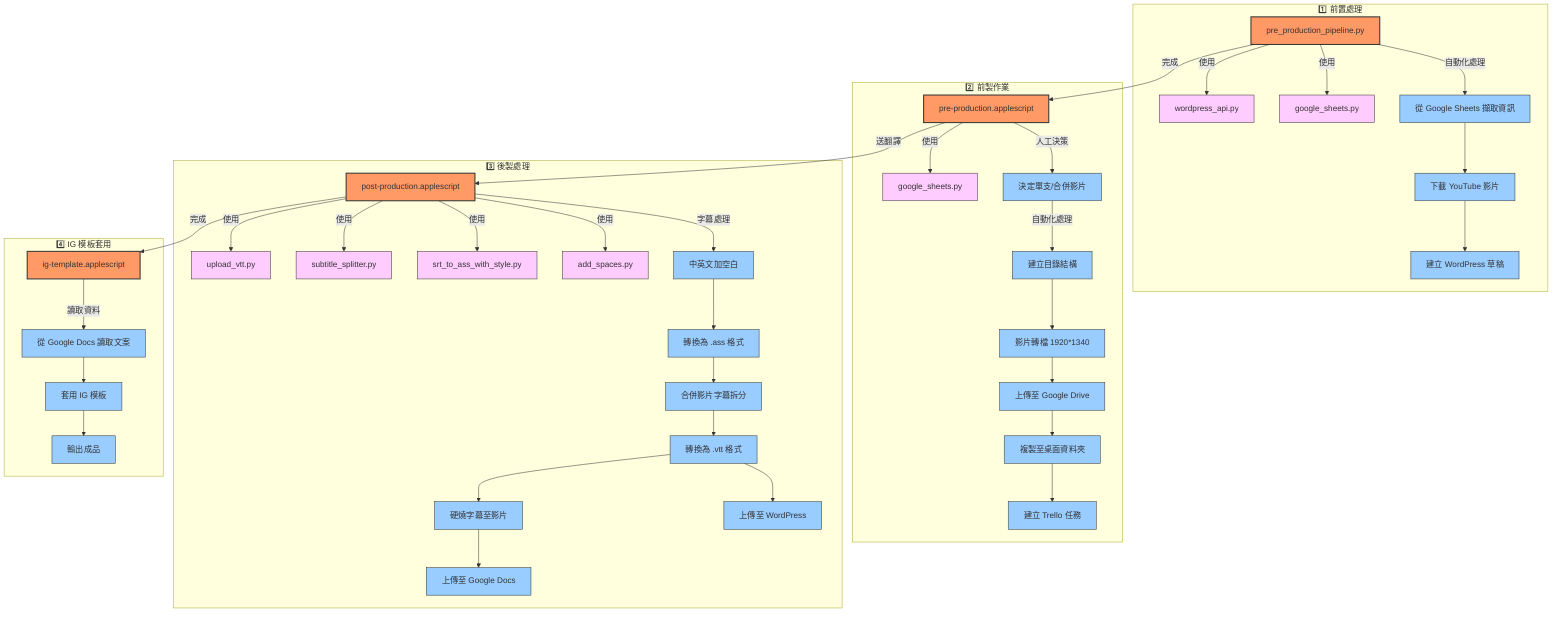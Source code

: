 flowchart TB
    subgraph "1️⃣ 前置處理"
        A[pre_production_pipeline.py] -->|自動化處理| A1[從 Google Sheets 擷取資訊]
        A1 --> A2[下載 YouTube 影片]
        A2 --> A3[建立 WordPress 草稿]
        A -->|使用| AA[google_sheets.py]
        A -->|使用| AB[wordpress_api.py]
    end

    subgraph "2️⃣ 前製作業"
        B[pre-production.applescript] -->|人工決策| B1[決定單支/合併影片]
        B1 -->|自動化處理| B2[建立目錄結構]
        B2 --> B3[影片轉檔 1920*1340]
        B3 --> B4[上傳至 Google Drive]
        B4 --> B5[複製至桌面資料夾]
        B5 --> B6[建立 Trello 任務]
        B -->|使用| BA[google_sheets.py]
    end

    subgraph "3️⃣ 後製處理"
        C[post-production.applescript] -->|字幕處理| C1[中英文加空白]
        C1 --> C2[轉換為 .ass 格式]
        C2 --> C3[合併影片字幕拆分]
        C3 --> C4[轉換為 .vtt 格式]
        C4 --> C5[上傳至 WordPress]
        C4 --> C6[硬燒字幕至影片]
        C6 --> C7[上傳至 Google Docs]
        
        C -->|使用| CA[add_spaces.py]
        C -->|使用| CB[srt_to_ass_with_style.py]
        C -->|使用| CC[subtitle_splitter.py]
        C -->|使用| CD[upload_vtt.py]
    end

    subgraph "4️⃣ IG 模板套用"
        D[ig-template.applescript] -->|讀取資料| D1[從 Google Docs 讀取文案]
        D1 --> D2[套用 IG 模板]
        D2 --> D3[輸出成品]
    end

    %% 主要流程連接
    A -->|完成| B
    B -->|送翻譯| C
    C -->|完成| D

    classDef mainScript fill:#f96,stroke:#333,stroke-width:2px;
    classDef subProcess fill:#9cf,stroke:#333,stroke-width:1px;
    classDef utility fill:#fcf,stroke:#333,stroke-width:1px;
    
    class A,B,C,D mainScript;
    class A1,A2,A3,B1,B2,B3,B4,B5,B6,C1,C2,C3,C4,C5,C6,C7,D1,D2,D3 subProcess;
    class AA,AB,BA,CA,CB,CC,CD utility;